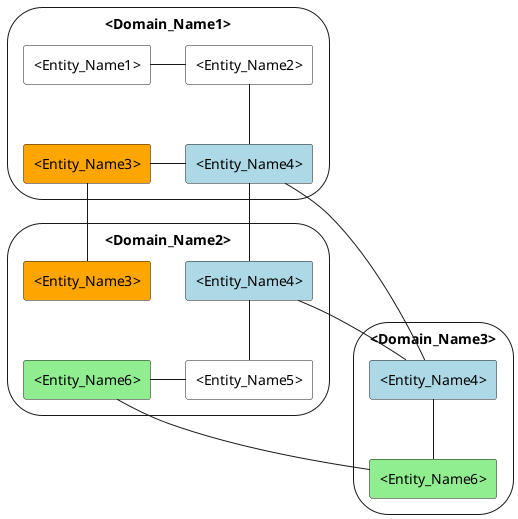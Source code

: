 @startuml

storage <Domain_Name1> as Domain_Name1{
    Rectangle "<Entity_Name1>" as Entity_Name1 #white
    Rectangle "<Entity_Name2>" as Entity_Name2 #white
    Rectangle "<Entity_Name3>" as Entity_Name3 #orange
    Rectangle "<Entity_Name4>" as Entity_Name4 #lightblue


    Entity_Name1 -right- Entity_Name2
    Entity_Name3 -right- Entity_Name4
    Entity_Name2 -- Entity_Name4
    
}

storage <Domain_Name2> as Domain_Name2{
    Rectangle "<Entity_Name3>" as Entity_Name3.2 #orange
    Rectangle "<Entity_Name4>" as Entity_Name4.2 #lightblue
    Rectangle "<Entity_Name5>" as Entity_Name5 #white
    Rectangle "<Entity_Name6>" as Entity_Name6 #lightgreen

    Entity_Name3 -- Entity_Name3.2
    Entity_Name4 -- Entity_Name4.2
    Entity_Name4.2 -- Entity_Name5
    Entity_Name5 -left- Entity_Name6
}

storage <Domain_Name3> as Domain_Name3{
    Rectangle "<Entity_Name4>" as Entity_Name4.3 #lightblue
    Rectangle "<Entity_Name6>" as Entity_Name6.3 #lightgreen

    Entity_Name4 -- Entity_Name4.3
    Entity_Name4.2 -- Entity_Name4.3
    Entity_Name4.3 -- Entity_Name6.3
    Entity_Name6 -- Entity_Name6.3
}

@enduml
